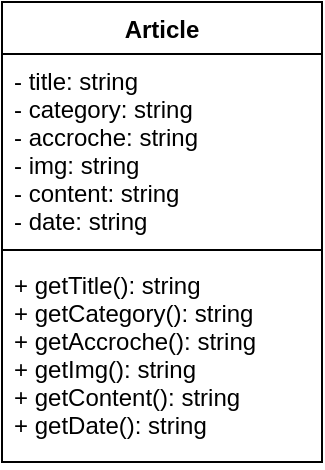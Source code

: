 <mxfile version="16.4.7"><diagram id="HEJyvwtiiKq9gIOD9lbb" name="Page-1"><mxGraphModel dx="782" dy="392" grid="1" gridSize="10" guides="1" tooltips="1" connect="1" arrows="1" fold="1" page="1" pageScale="1" pageWidth="827" pageHeight="1169" math="0" shadow="0"><root><mxCell id="0"/><mxCell id="1" parent="0"/><mxCell id="alVAKYNlTv7R5TihkrdL-6" value="Article" style="swimlane;fontStyle=1;align=center;verticalAlign=top;childLayout=stackLayout;horizontal=1;startSize=26;horizontalStack=0;resizeParent=1;resizeParentMax=0;resizeLast=0;collapsible=1;marginBottom=0;" vertex="1" parent="1"><mxGeometry x="280" y="40" width="160" height="230" as="geometry"/></mxCell><mxCell id="alVAKYNlTv7R5TihkrdL-7" value="- title: string&#xA;- category: string&#xA;- accroche: string&#xA;- img: string&#xA;- content: string&#xA;- date: string&#xA;&#xA;" style="text;strokeColor=none;fillColor=none;align=left;verticalAlign=top;spacingLeft=4;spacingRight=4;overflow=hidden;rotatable=0;points=[[0,0.5],[1,0.5]];portConstraint=eastwest;" vertex="1" parent="alVAKYNlTv7R5TihkrdL-6"><mxGeometry y="26" width="160" height="94" as="geometry"/></mxCell><mxCell id="alVAKYNlTv7R5TihkrdL-8" value="" style="line;strokeWidth=1;fillColor=none;align=left;verticalAlign=middle;spacingTop=-1;spacingLeft=3;spacingRight=3;rotatable=0;labelPosition=right;points=[];portConstraint=eastwest;" vertex="1" parent="alVAKYNlTv7R5TihkrdL-6"><mxGeometry y="120" width="160" height="8" as="geometry"/></mxCell><mxCell id="alVAKYNlTv7R5TihkrdL-9" value="+ getTitle(): string&#xA;+ getCategory(): string&#xA;+ getAccroche(): string&#xA;+ getImg(): string&#xA;+ getContent(): string&#xA;+ getDate(): string&#xA;" style="text;strokeColor=none;fillColor=none;align=left;verticalAlign=top;spacingLeft=4;spacingRight=4;overflow=hidden;rotatable=0;points=[[0,0.5],[1,0.5]];portConstraint=eastwest;" vertex="1" parent="alVAKYNlTv7R5TihkrdL-6"><mxGeometry y="128" width="160" height="102" as="geometry"/></mxCell></root></mxGraphModel></diagram></mxfile>